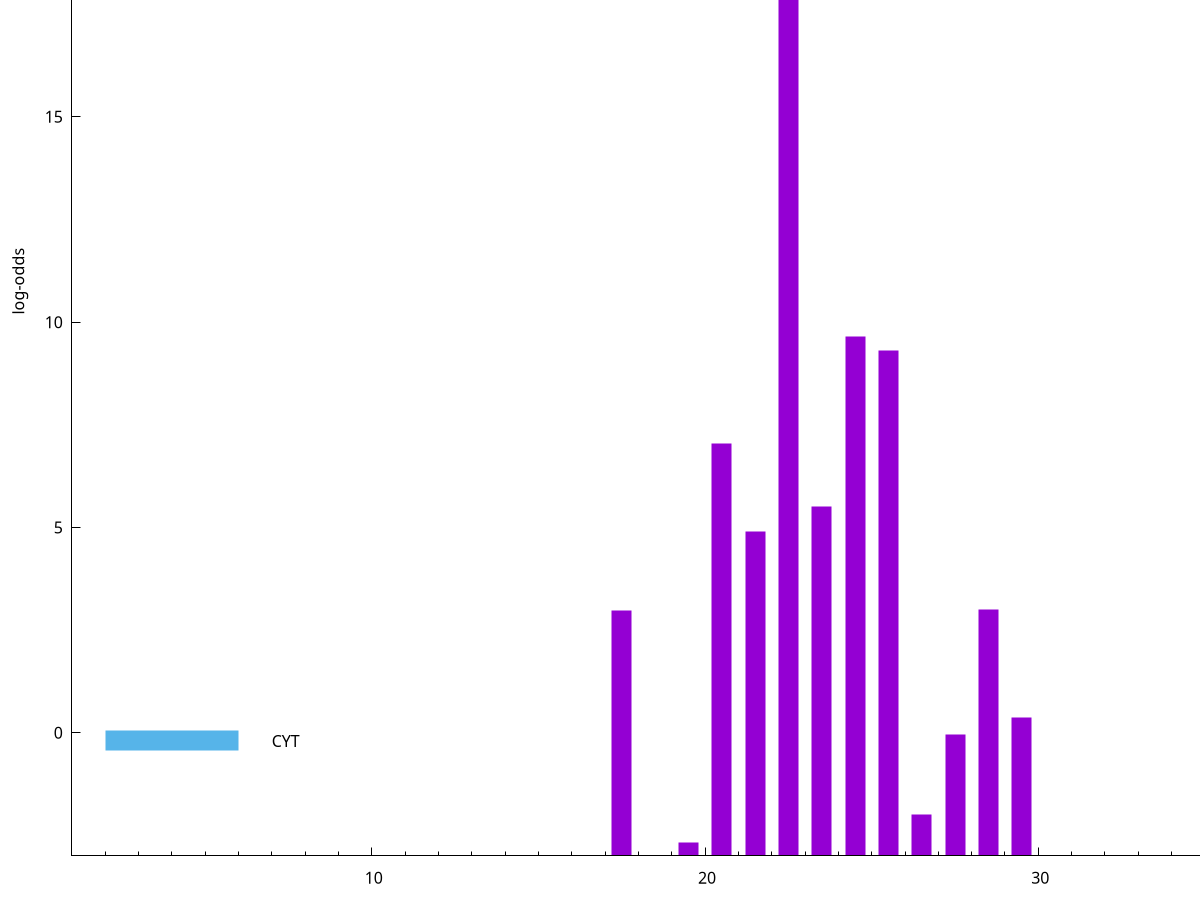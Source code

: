 set title "LipoP predictions for SRR4017833.gff"
set size 2., 1.4
set xrange [1:70] 
set mxtics 10
set yrange [-3:25]
set y2range [0:28]
set ylabel "log-odds"
set term postscript eps color solid "Helvetica" 30
set output "SRR4017833.gff6.eps"
set arrow from 2,20.4004 to 6,20.4004 nohead lt 1 lw 20
set label "SpI" at 7,20.4004
set arrow from 2,-0.200913 to 6,-0.200913 nohead lt 3 lw 20
set label "CYT" at 7,-0.200913
set arrow from 2,20.4004 to 6,20.4004 nohead lt 1 lw 20
set label "SpI" at 7,20.4004
# NOTE: The scores below are the log-odds scores with the threshold
# NOTE: subtracted (a hack to make gnuplot make the histogram all
# NOTE: look nice).
plot "-" axes x1y2 title "" with impulses lt 1 lw 20
22.500000 23.398600
24.500000 12.639370
25.500000 12.303710
20.500000 10.054570
23.500000 8.519430
21.500000 7.907120
28.500000 6.000260
17.500000 5.973160
29.500000 3.370015
27.500000 2.947998
26.500000 1.012170
19.500000 0.332530
e
exit
